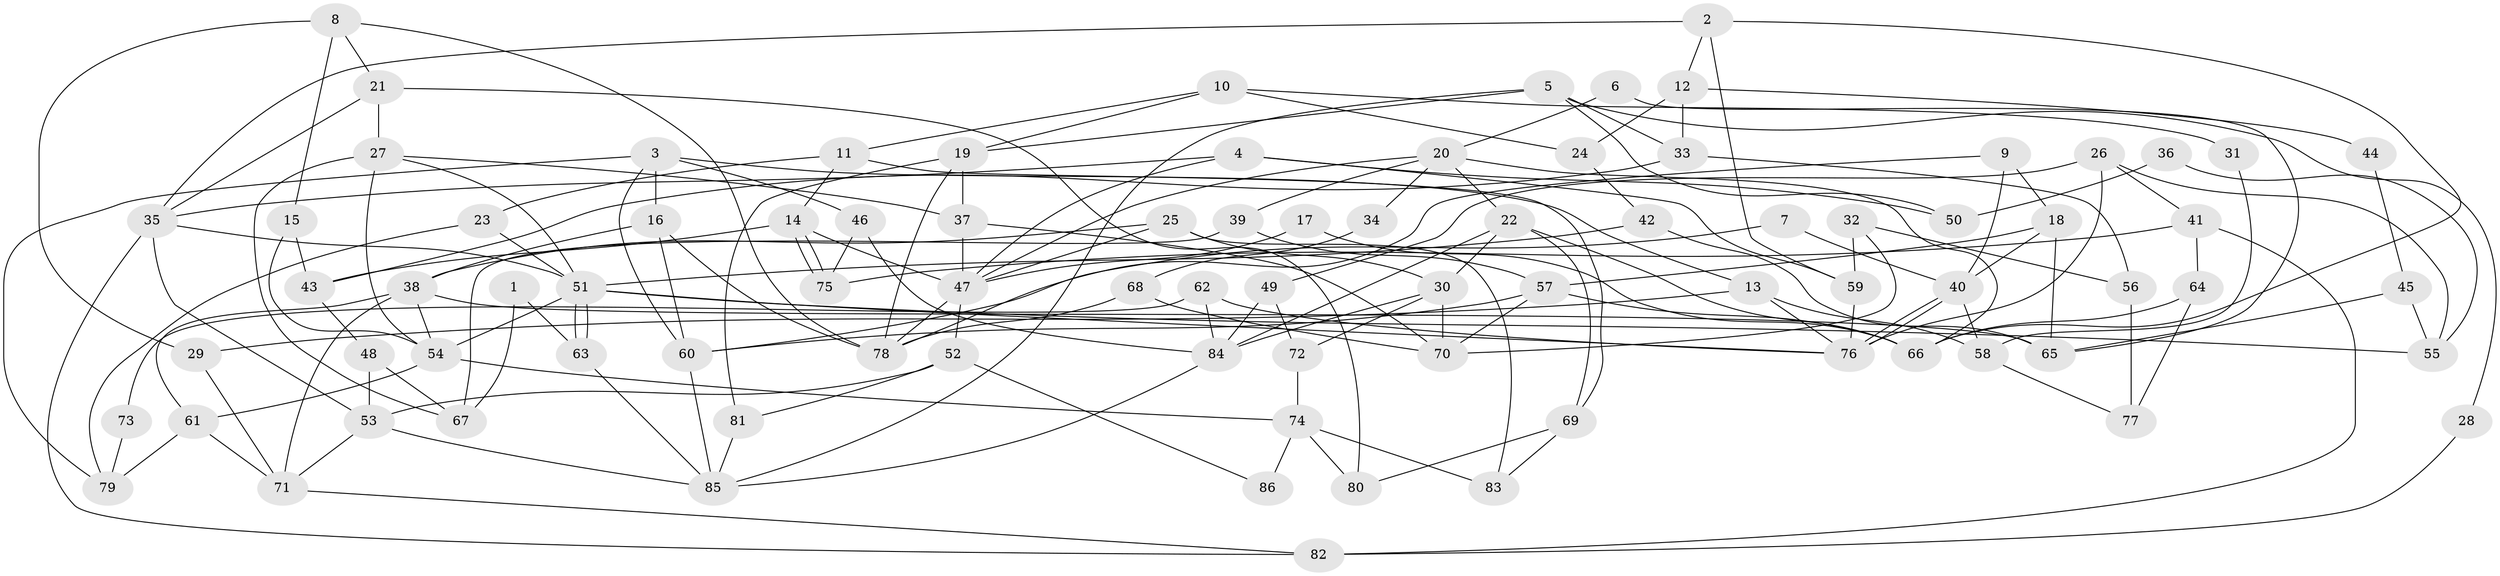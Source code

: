 // coarse degree distribution, {2: 0.11764705882352941, 8: 0.0784313725490196, 5: 0.09803921568627451, 7: 0.09803921568627451, 6: 0.29411764705882354, 4: 0.11764705882352941, 3: 0.13725490196078433, 9: 0.058823529411764705}
// Generated by graph-tools (version 1.1) at 2025/52/02/27/25 19:52:01]
// undirected, 86 vertices, 172 edges
graph export_dot {
graph [start="1"]
  node [color=gray90,style=filled];
  1;
  2;
  3;
  4;
  5;
  6;
  7;
  8;
  9;
  10;
  11;
  12;
  13;
  14;
  15;
  16;
  17;
  18;
  19;
  20;
  21;
  22;
  23;
  24;
  25;
  26;
  27;
  28;
  29;
  30;
  31;
  32;
  33;
  34;
  35;
  36;
  37;
  38;
  39;
  40;
  41;
  42;
  43;
  44;
  45;
  46;
  47;
  48;
  49;
  50;
  51;
  52;
  53;
  54;
  55;
  56;
  57;
  58;
  59;
  60;
  61;
  62;
  63;
  64;
  65;
  66;
  67;
  68;
  69;
  70;
  71;
  72;
  73;
  74;
  75;
  76;
  77;
  78;
  79;
  80;
  81;
  82;
  83;
  84;
  85;
  86;
  1 -- 63;
  1 -- 67;
  2 -- 66;
  2 -- 59;
  2 -- 12;
  2 -- 35;
  3 -- 79;
  3 -- 60;
  3 -- 13;
  3 -- 16;
  3 -- 46;
  4 -- 47;
  4 -- 35;
  4 -- 50;
  4 -- 59;
  5 -- 33;
  5 -- 85;
  5 -- 19;
  5 -- 28;
  5 -- 50;
  6 -- 20;
  6 -- 65;
  7 -- 40;
  7 -- 60;
  8 -- 21;
  8 -- 78;
  8 -- 15;
  8 -- 29;
  9 -- 78;
  9 -- 40;
  9 -- 18;
  10 -- 11;
  10 -- 19;
  10 -- 24;
  10 -- 31;
  11 -- 69;
  11 -- 14;
  11 -- 23;
  12 -- 24;
  12 -- 33;
  12 -- 44;
  13 -- 76;
  13 -- 29;
  13 -- 58;
  14 -- 75;
  14 -- 75;
  14 -- 47;
  14 -- 43;
  15 -- 54;
  15 -- 43;
  16 -- 38;
  16 -- 60;
  16 -- 78;
  17 -- 66;
  17 -- 47;
  18 -- 40;
  18 -- 57;
  18 -- 65;
  19 -- 78;
  19 -- 37;
  19 -- 81;
  20 -- 47;
  20 -- 66;
  20 -- 22;
  20 -- 34;
  20 -- 39;
  21 -- 27;
  21 -- 35;
  21 -- 80;
  22 -- 84;
  22 -- 30;
  22 -- 66;
  22 -- 69;
  23 -- 51;
  23 -- 79;
  24 -- 42;
  25 -- 38;
  25 -- 47;
  25 -- 30;
  25 -- 83;
  26 -- 49;
  26 -- 76;
  26 -- 41;
  26 -- 55;
  27 -- 37;
  27 -- 51;
  27 -- 54;
  27 -- 67;
  28 -- 82;
  29 -- 71;
  30 -- 70;
  30 -- 72;
  30 -- 84;
  31 -- 58;
  32 -- 70;
  32 -- 59;
  32 -- 56;
  33 -- 43;
  33 -- 56;
  34 -- 68;
  35 -- 53;
  35 -- 51;
  35 -- 82;
  36 -- 55;
  36 -- 50;
  37 -- 70;
  37 -- 47;
  38 -- 71;
  38 -- 54;
  38 -- 61;
  38 -- 65;
  39 -- 67;
  39 -- 57;
  40 -- 58;
  40 -- 76;
  40 -- 76;
  41 -- 82;
  41 -- 64;
  41 -- 75;
  42 -- 65;
  42 -- 51;
  43 -- 48;
  44 -- 45;
  45 -- 65;
  45 -- 55;
  46 -- 75;
  46 -- 84;
  47 -- 52;
  47 -- 78;
  48 -- 53;
  48 -- 67;
  49 -- 84;
  49 -- 72;
  51 -- 63;
  51 -- 63;
  51 -- 54;
  51 -- 55;
  51 -- 76;
  52 -- 53;
  52 -- 81;
  52 -- 86;
  53 -- 85;
  53 -- 71;
  54 -- 61;
  54 -- 74;
  56 -- 77;
  57 -- 60;
  57 -- 66;
  57 -- 70;
  58 -- 77;
  59 -- 76;
  60 -- 85;
  61 -- 71;
  61 -- 79;
  62 -- 76;
  62 -- 84;
  62 -- 73;
  63 -- 85;
  64 -- 66;
  64 -- 77;
  68 -- 78;
  68 -- 70;
  69 -- 80;
  69 -- 83;
  71 -- 82;
  72 -- 74;
  73 -- 79;
  74 -- 83;
  74 -- 80;
  74 -- 86;
  81 -- 85;
  84 -- 85;
}
